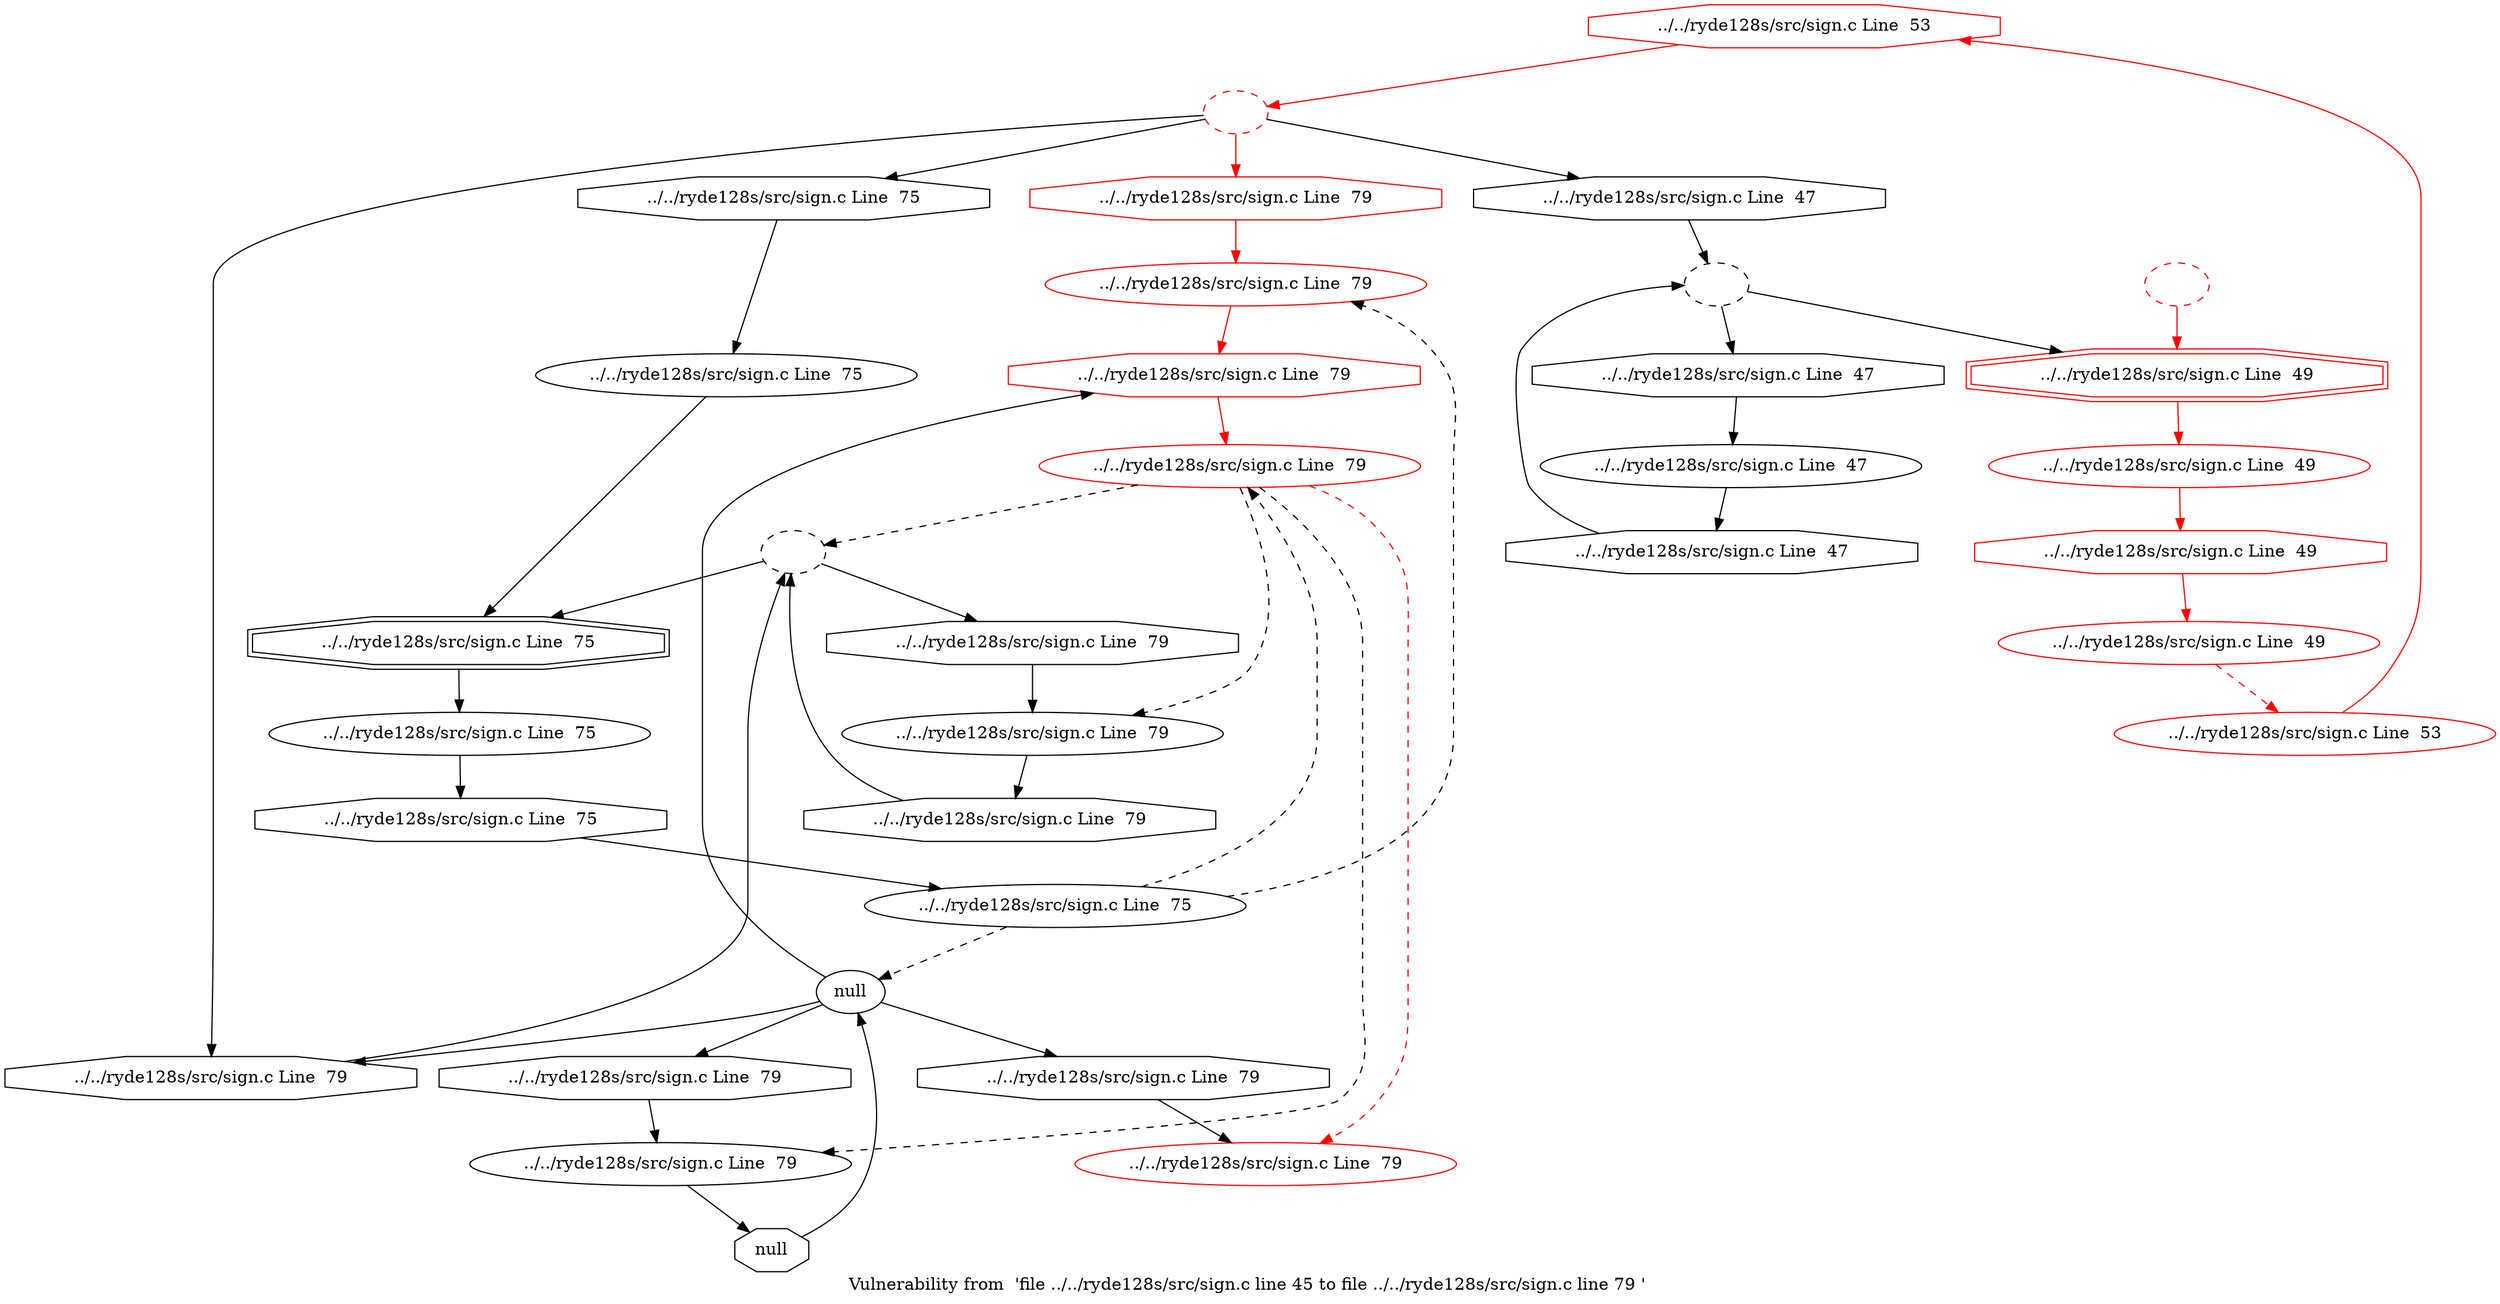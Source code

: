 digraph "Vulnerability from 'file ../../ryde128s/src/sign.c line 45 to file ../../ryde128s/src/sign.c line 79 '  "{
label="Vulnerability from  'file ../../ryde128s/src/sign.c line 45 to file ../../ryde128s/src/sign.c line 79 ' ";
node_229[shape=octagon,style=solid,label="../../ryde128s/src/sign.c Line  53", color=red]
node_219[shape=ellipse,style=dashed,label="", color=red]
"node_229"->"node_219" [color=red]
node_230[shape=ellipse,style=dashed,label=""]
node_248[shape=octagon,style=solid,label="../../ryde128s/src/sign.c Line  79"]
"node_230"->"node_248"
node_234[shape=doubleoctagon,style=solid,label="../../ryde128s/src/sign.c Line  75"]
"node_230"->"node_234"
node_224[shape=doubleoctagon,style=solid,label="../../ryde128s/src/sign.c Line  49", color=red]
node_223[shape=ellipse,style=solid,label="../../ryde128s/src/sign.c Line  49", color=red]
"node_224"->"node_223" [color=red]
node_225[shape=ellipse,style=dashed,label="", color=red]
"node_225"->"node_224" [color=red]
node_226[shape=ellipse,style=solid,label="../../ryde128s/src/sign.c Line  49", color=red]
node_228[shape=ellipse,style=solid,label="../../ryde128s/src/sign.c Line  53", color=red]
"node_226"->"node_228" [color=red, style=dashed]
node_227[shape=octagon,style=solid,label="../../ryde128s/src/sign.c Line  49", color=red]
"node_223"->"node_227" [color=red]
node_222[shape=octagon,style=solid,label="../../ryde128s/src/sign.c Line  47"]
node_217[shape=ellipse,style=dashed,label=""]
"node_222"->"node_217"
node_221[shape=octagon,style=solid,label="../../ryde128s/src/sign.c Line  47"]
node_220[shape=ellipse,style=solid,label="../../ryde128s/src/sign.c Line  47"]
"node_221"->"node_220"
"node_220"->"node_222"
node_218[shape=octagon,style=solid,label="../../ryde128s/src/sign.c Line  47"]
"node_219"->"node_218"
node_242[shape=octagon,style=solid,label="../../ryde128s/src/sign.c Line  79", color=red]
"node_219"->"node_242" [color=red]
node_249[shape=octagon,style=solid,label="../../ryde128s/src/sign.c Line  79"]
"node_219"->"node_249"
node_232[shape=octagon,style=solid,label="../../ryde128s/src/sign.c Line  75"]
"node_219"->"node_232"
"node_218"->"node_217"
"node_217"->"node_224"
"node_217"->"node_221"
node_245[shape=ellipse,style=solid,label="../../ryde128s/src/sign.c Line  79", color=red]
node_246[shape=octagon,style=solid,label="../../ryde128s/src/sign.c Line  79"]
"node_246"->"node_245"
node_247[shape=ellipse,style=solid,label="../../ryde128s/src/sign.c Line  79"]
node_250[shape=octagon,style=solid,label="../../ryde128s/src/sign.c Line  79"]
"node_247"->"node_250"
"node_248"->"node_247"
node_241[shape=ellipse,style=solid,label="../../ryde128s/src/sign.c Line  79", color=red]
node_244[shape=octagon,style=solid,label="../../ryde128s/src/sign.c Line  79", color=red]
"node_241"->"node_244" [color=red]
"node_242"->"node_241" [color=red]
node_243[shape=ellipse,style=solid,label="../../ryde128s/src/sign.c Line  79", color=red]
"node_243"->"node_230" [style=dashed]
"node_243"->"node_245" [color=red, style=dashed]
"node_243"->"node_247" [style=dashed]
node_239[shape=ellipse,style=solid,label="../../ryde128s/src/sign.c Line  79"]
"node_243"->"node_239" [style=dashed]
"node_244"->"node_243" [color=red]
node_233[shape=ellipse,style=solid,label="../../ryde128s/src/sign.c Line  75"]
"node_234"->"node_233"
node_235[shape=ellipse,style=solid,label="../../ryde128s/src/sign.c Line  75"]
"node_235"->"node_241" [style=dashed]
"node_235"->"node_243" [style=dashed]
node_237[shape=ellipse,style=solid,label="null"]
"node_235"->"node_237" [style=dashed]
node_236[shape=octagon,style=solid,label="../../ryde128s/src/sign.c Line  75"]
"node_236"->"node_235"
"node_227"->"node_226" [color=red]
"node_228"->"node_229" [color=red]
"node_249"->"node_230"
"node_250"->"node_230"
"node_237"->"node_246"
"node_237"->"node_244"
"node_237"->"node_249"
node_240[shape=octagon,style=solid,label="../../ryde128s/src/sign.c Line  79"]
"node_237"->"node_240"
node_238[shape=octagon,style=solid,label="null"]
"node_238"->"node_237"
"node_239"->"node_238"
"node_240"->"node_239"
node_231[shape=ellipse,style=solid,label="../../ryde128s/src/sign.c Line  75"]
"node_231"->"node_234"
"node_232"->"node_231"
"node_233"->"node_236"
}


